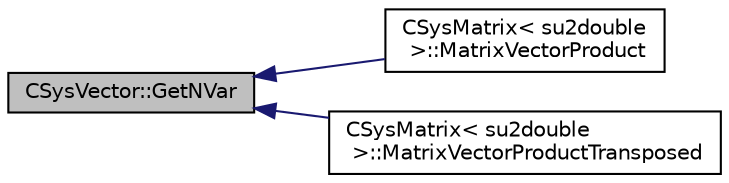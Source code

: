 digraph "CSysVector::GetNVar"
{
  edge [fontname="Helvetica",fontsize="10",labelfontname="Helvetica",labelfontsize="10"];
  node [fontname="Helvetica",fontsize="10",shape=record];
  rankdir="LR";
  Node230 [label="CSysVector::GetNVar",height=0.2,width=0.4,color="black", fillcolor="grey75", style="filled", fontcolor="black"];
  Node230 -> Node231 [dir="back",color="midnightblue",fontsize="10",style="solid",fontname="Helvetica"];
  Node231 [label="CSysMatrix\< su2double\l \>::MatrixVectorProduct",height=0.2,width=0.4,color="black", fillcolor="white", style="filled",URL="$class_c_sys_matrix.html#a3012dc39af01ea4e6395ab1dc660d358",tooltip="Performs the product of a sparse matrix by a CSysVector. "];
  Node230 -> Node232 [dir="back",color="midnightblue",fontsize="10",style="solid",fontname="Helvetica"];
  Node232 [label="CSysMatrix\< su2double\l \>::MatrixVectorProductTransposed",height=0.2,width=0.4,color="black", fillcolor="white", style="filled",URL="$class_c_sys_matrix.html#a6d325f77da6d65ff59228d9967346951",tooltip="Performs the product of a sparse matrix by a CSysVector. "];
}
